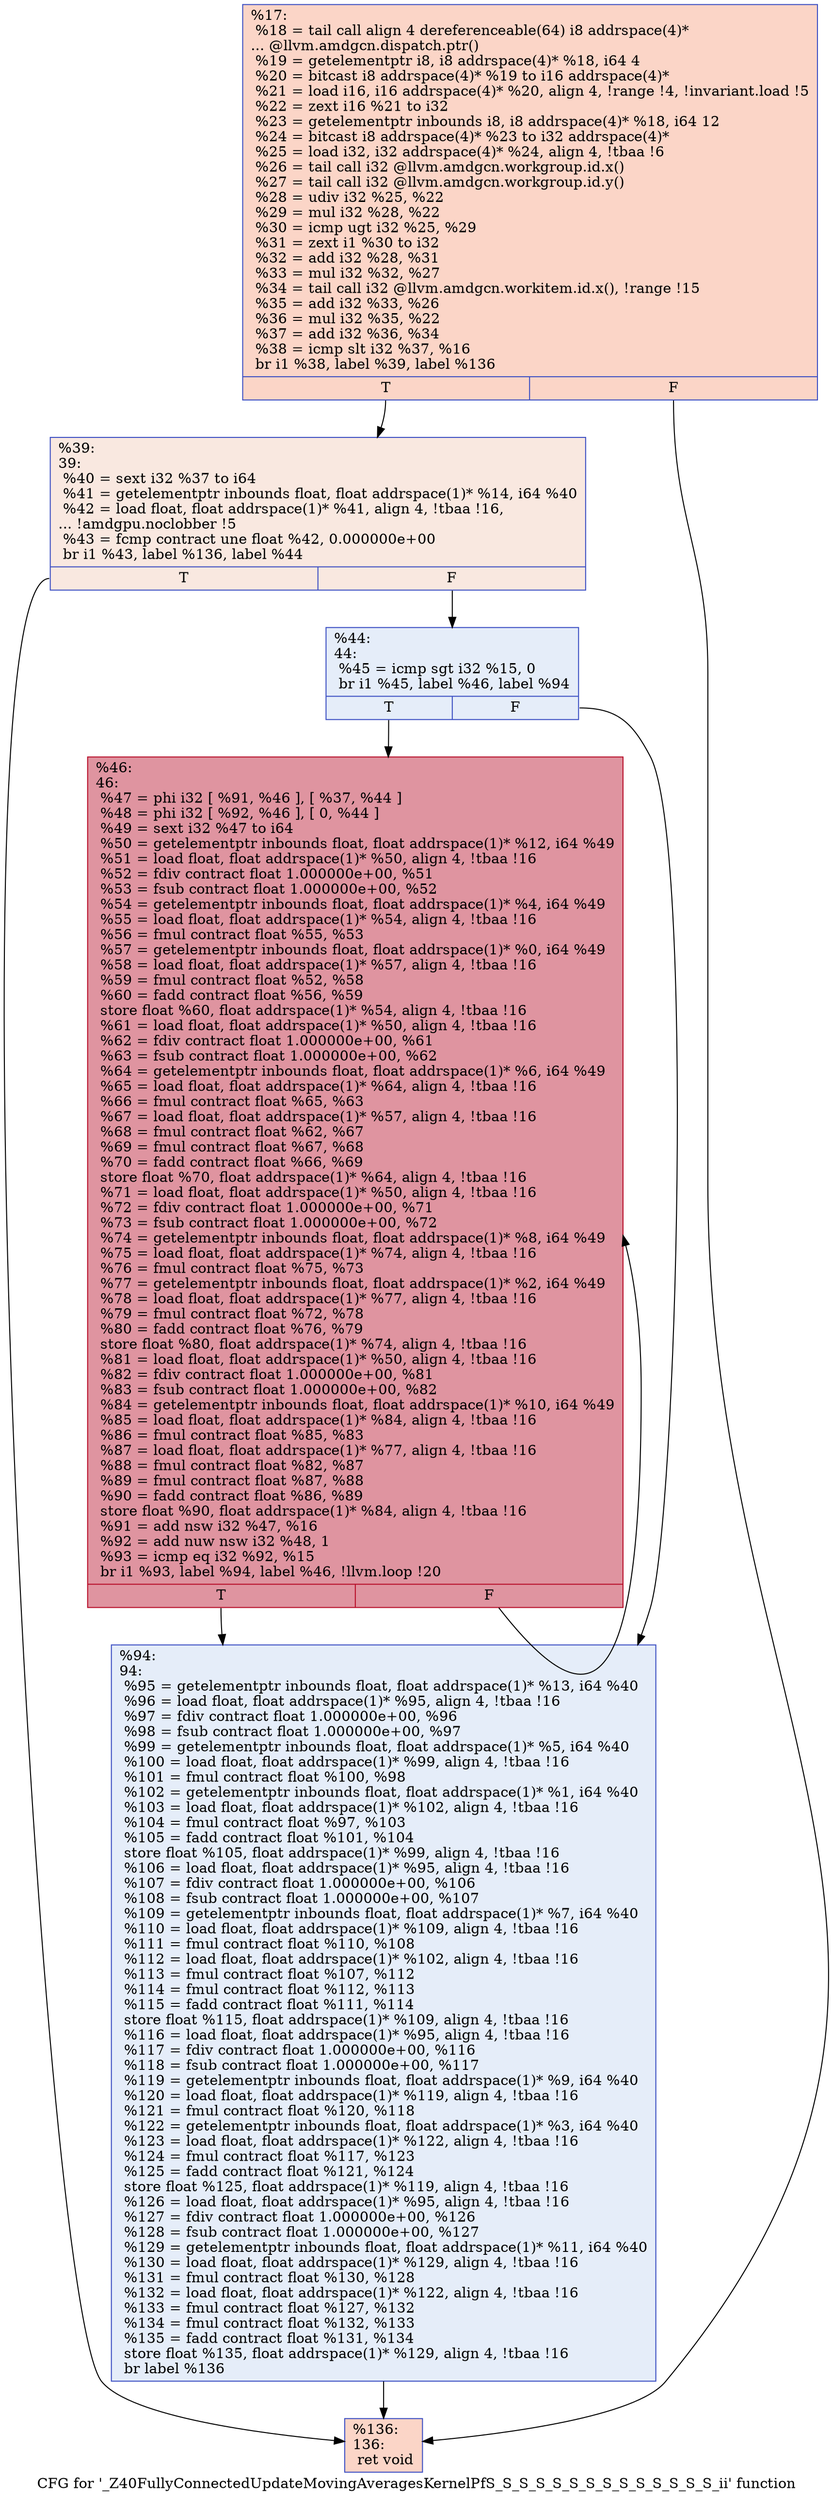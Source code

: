 digraph "CFG for '_Z40FullyConnectedUpdateMovingAveragesKernelPfS_S_S_S_S_S_S_S_S_S_S_S_S_S_ii' function" {
	label="CFG for '_Z40FullyConnectedUpdateMovingAveragesKernelPfS_S_S_S_S_S_S_S_S_S_S_S_S_S_ii' function";

	Node0x56521f0 [shape=record,color="#3d50c3ff", style=filled, fillcolor="#f5a08170",label="{%17:\l  %18 = tail call align 4 dereferenceable(64) i8 addrspace(4)*\l... @llvm.amdgcn.dispatch.ptr()\l  %19 = getelementptr i8, i8 addrspace(4)* %18, i64 4\l  %20 = bitcast i8 addrspace(4)* %19 to i16 addrspace(4)*\l  %21 = load i16, i16 addrspace(4)* %20, align 4, !range !4, !invariant.load !5\l  %22 = zext i16 %21 to i32\l  %23 = getelementptr inbounds i8, i8 addrspace(4)* %18, i64 12\l  %24 = bitcast i8 addrspace(4)* %23 to i32 addrspace(4)*\l  %25 = load i32, i32 addrspace(4)* %24, align 4, !tbaa !6\l  %26 = tail call i32 @llvm.amdgcn.workgroup.id.x()\l  %27 = tail call i32 @llvm.amdgcn.workgroup.id.y()\l  %28 = udiv i32 %25, %22\l  %29 = mul i32 %28, %22\l  %30 = icmp ugt i32 %25, %29\l  %31 = zext i1 %30 to i32\l  %32 = add i32 %28, %31\l  %33 = mul i32 %32, %27\l  %34 = tail call i32 @llvm.amdgcn.workitem.id.x(), !range !15\l  %35 = add i32 %33, %26\l  %36 = mul i32 %35, %22\l  %37 = add i32 %36, %34\l  %38 = icmp slt i32 %37, %16\l  br i1 %38, label %39, label %136\l|{<s0>T|<s1>F}}"];
	Node0x56521f0:s0 -> Node0x5655780;
	Node0x56521f0:s1 -> Node0x5655810;
	Node0x5655780 [shape=record,color="#3d50c3ff", style=filled, fillcolor="#f1ccb870",label="{%39:\l39:                                               \l  %40 = sext i32 %37 to i64\l  %41 = getelementptr inbounds float, float addrspace(1)* %14, i64 %40\l  %42 = load float, float addrspace(1)* %41, align 4, !tbaa !16,\l... !amdgpu.noclobber !5\l  %43 = fcmp contract une float %42, 0.000000e+00\l  br i1 %43, label %136, label %44\l|{<s0>T|<s1>F}}"];
	Node0x5655780:s0 -> Node0x5655810;
	Node0x5655780:s1 -> Node0x5656d40;
	Node0x5656d40 [shape=record,color="#3d50c3ff", style=filled, fillcolor="#c5d6f270",label="{%44:\l44:                                               \l  %45 = icmp sgt i32 %15, 0\l  br i1 %45, label %46, label %94\l|{<s0>T|<s1>F}}"];
	Node0x5656d40:s0 -> Node0x5656f10;
	Node0x5656d40:s1 -> Node0x5656f60;
	Node0x5656f10 [shape=record,color="#b70d28ff", style=filled, fillcolor="#b70d2870",label="{%46:\l46:                                               \l  %47 = phi i32 [ %91, %46 ], [ %37, %44 ]\l  %48 = phi i32 [ %92, %46 ], [ 0, %44 ]\l  %49 = sext i32 %47 to i64\l  %50 = getelementptr inbounds float, float addrspace(1)* %12, i64 %49\l  %51 = load float, float addrspace(1)* %50, align 4, !tbaa !16\l  %52 = fdiv contract float 1.000000e+00, %51\l  %53 = fsub contract float 1.000000e+00, %52\l  %54 = getelementptr inbounds float, float addrspace(1)* %4, i64 %49\l  %55 = load float, float addrspace(1)* %54, align 4, !tbaa !16\l  %56 = fmul contract float %55, %53\l  %57 = getelementptr inbounds float, float addrspace(1)* %0, i64 %49\l  %58 = load float, float addrspace(1)* %57, align 4, !tbaa !16\l  %59 = fmul contract float %52, %58\l  %60 = fadd contract float %56, %59\l  store float %60, float addrspace(1)* %54, align 4, !tbaa !16\l  %61 = load float, float addrspace(1)* %50, align 4, !tbaa !16\l  %62 = fdiv contract float 1.000000e+00, %61\l  %63 = fsub contract float 1.000000e+00, %62\l  %64 = getelementptr inbounds float, float addrspace(1)* %6, i64 %49\l  %65 = load float, float addrspace(1)* %64, align 4, !tbaa !16\l  %66 = fmul contract float %65, %63\l  %67 = load float, float addrspace(1)* %57, align 4, !tbaa !16\l  %68 = fmul contract float %62, %67\l  %69 = fmul contract float %67, %68\l  %70 = fadd contract float %66, %69\l  store float %70, float addrspace(1)* %64, align 4, !tbaa !16\l  %71 = load float, float addrspace(1)* %50, align 4, !tbaa !16\l  %72 = fdiv contract float 1.000000e+00, %71\l  %73 = fsub contract float 1.000000e+00, %72\l  %74 = getelementptr inbounds float, float addrspace(1)* %8, i64 %49\l  %75 = load float, float addrspace(1)* %74, align 4, !tbaa !16\l  %76 = fmul contract float %75, %73\l  %77 = getelementptr inbounds float, float addrspace(1)* %2, i64 %49\l  %78 = load float, float addrspace(1)* %77, align 4, !tbaa !16\l  %79 = fmul contract float %72, %78\l  %80 = fadd contract float %76, %79\l  store float %80, float addrspace(1)* %74, align 4, !tbaa !16\l  %81 = load float, float addrspace(1)* %50, align 4, !tbaa !16\l  %82 = fdiv contract float 1.000000e+00, %81\l  %83 = fsub contract float 1.000000e+00, %82\l  %84 = getelementptr inbounds float, float addrspace(1)* %10, i64 %49\l  %85 = load float, float addrspace(1)* %84, align 4, !tbaa !16\l  %86 = fmul contract float %85, %83\l  %87 = load float, float addrspace(1)* %77, align 4, !tbaa !16\l  %88 = fmul contract float %82, %87\l  %89 = fmul contract float %87, %88\l  %90 = fadd contract float %86, %89\l  store float %90, float addrspace(1)* %84, align 4, !tbaa !16\l  %91 = add nsw i32 %47, %16\l  %92 = add nuw nsw i32 %48, 1\l  %93 = icmp eq i32 %92, %15\l  br i1 %93, label %94, label %46, !llvm.loop !20\l|{<s0>T|<s1>F}}"];
	Node0x5656f10:s0 -> Node0x5656f60;
	Node0x5656f10:s1 -> Node0x5656f10;
	Node0x5656f60 [shape=record,color="#3d50c3ff", style=filled, fillcolor="#c5d6f270",label="{%94:\l94:                                               \l  %95 = getelementptr inbounds float, float addrspace(1)* %13, i64 %40\l  %96 = load float, float addrspace(1)* %95, align 4, !tbaa !16\l  %97 = fdiv contract float 1.000000e+00, %96\l  %98 = fsub contract float 1.000000e+00, %97\l  %99 = getelementptr inbounds float, float addrspace(1)* %5, i64 %40\l  %100 = load float, float addrspace(1)* %99, align 4, !tbaa !16\l  %101 = fmul contract float %100, %98\l  %102 = getelementptr inbounds float, float addrspace(1)* %1, i64 %40\l  %103 = load float, float addrspace(1)* %102, align 4, !tbaa !16\l  %104 = fmul contract float %97, %103\l  %105 = fadd contract float %101, %104\l  store float %105, float addrspace(1)* %99, align 4, !tbaa !16\l  %106 = load float, float addrspace(1)* %95, align 4, !tbaa !16\l  %107 = fdiv contract float 1.000000e+00, %106\l  %108 = fsub contract float 1.000000e+00, %107\l  %109 = getelementptr inbounds float, float addrspace(1)* %7, i64 %40\l  %110 = load float, float addrspace(1)* %109, align 4, !tbaa !16\l  %111 = fmul contract float %110, %108\l  %112 = load float, float addrspace(1)* %102, align 4, !tbaa !16\l  %113 = fmul contract float %107, %112\l  %114 = fmul contract float %112, %113\l  %115 = fadd contract float %111, %114\l  store float %115, float addrspace(1)* %109, align 4, !tbaa !16\l  %116 = load float, float addrspace(1)* %95, align 4, !tbaa !16\l  %117 = fdiv contract float 1.000000e+00, %116\l  %118 = fsub contract float 1.000000e+00, %117\l  %119 = getelementptr inbounds float, float addrspace(1)* %9, i64 %40\l  %120 = load float, float addrspace(1)* %119, align 4, !tbaa !16\l  %121 = fmul contract float %120, %118\l  %122 = getelementptr inbounds float, float addrspace(1)* %3, i64 %40\l  %123 = load float, float addrspace(1)* %122, align 4, !tbaa !16\l  %124 = fmul contract float %117, %123\l  %125 = fadd contract float %121, %124\l  store float %125, float addrspace(1)* %119, align 4, !tbaa !16\l  %126 = load float, float addrspace(1)* %95, align 4, !tbaa !16\l  %127 = fdiv contract float 1.000000e+00, %126\l  %128 = fsub contract float 1.000000e+00, %127\l  %129 = getelementptr inbounds float, float addrspace(1)* %11, i64 %40\l  %130 = load float, float addrspace(1)* %129, align 4, !tbaa !16\l  %131 = fmul contract float %130, %128\l  %132 = load float, float addrspace(1)* %122, align 4, !tbaa !16\l  %133 = fmul contract float %127, %132\l  %134 = fmul contract float %132, %133\l  %135 = fadd contract float %131, %134\l  store float %135, float addrspace(1)* %129, align 4, !tbaa !16\l  br label %136\l}"];
	Node0x5656f60 -> Node0x5655810;
	Node0x5655810 [shape=record,color="#3d50c3ff", style=filled, fillcolor="#f5a08170",label="{%136:\l136:                                              \l  ret void\l}"];
}
